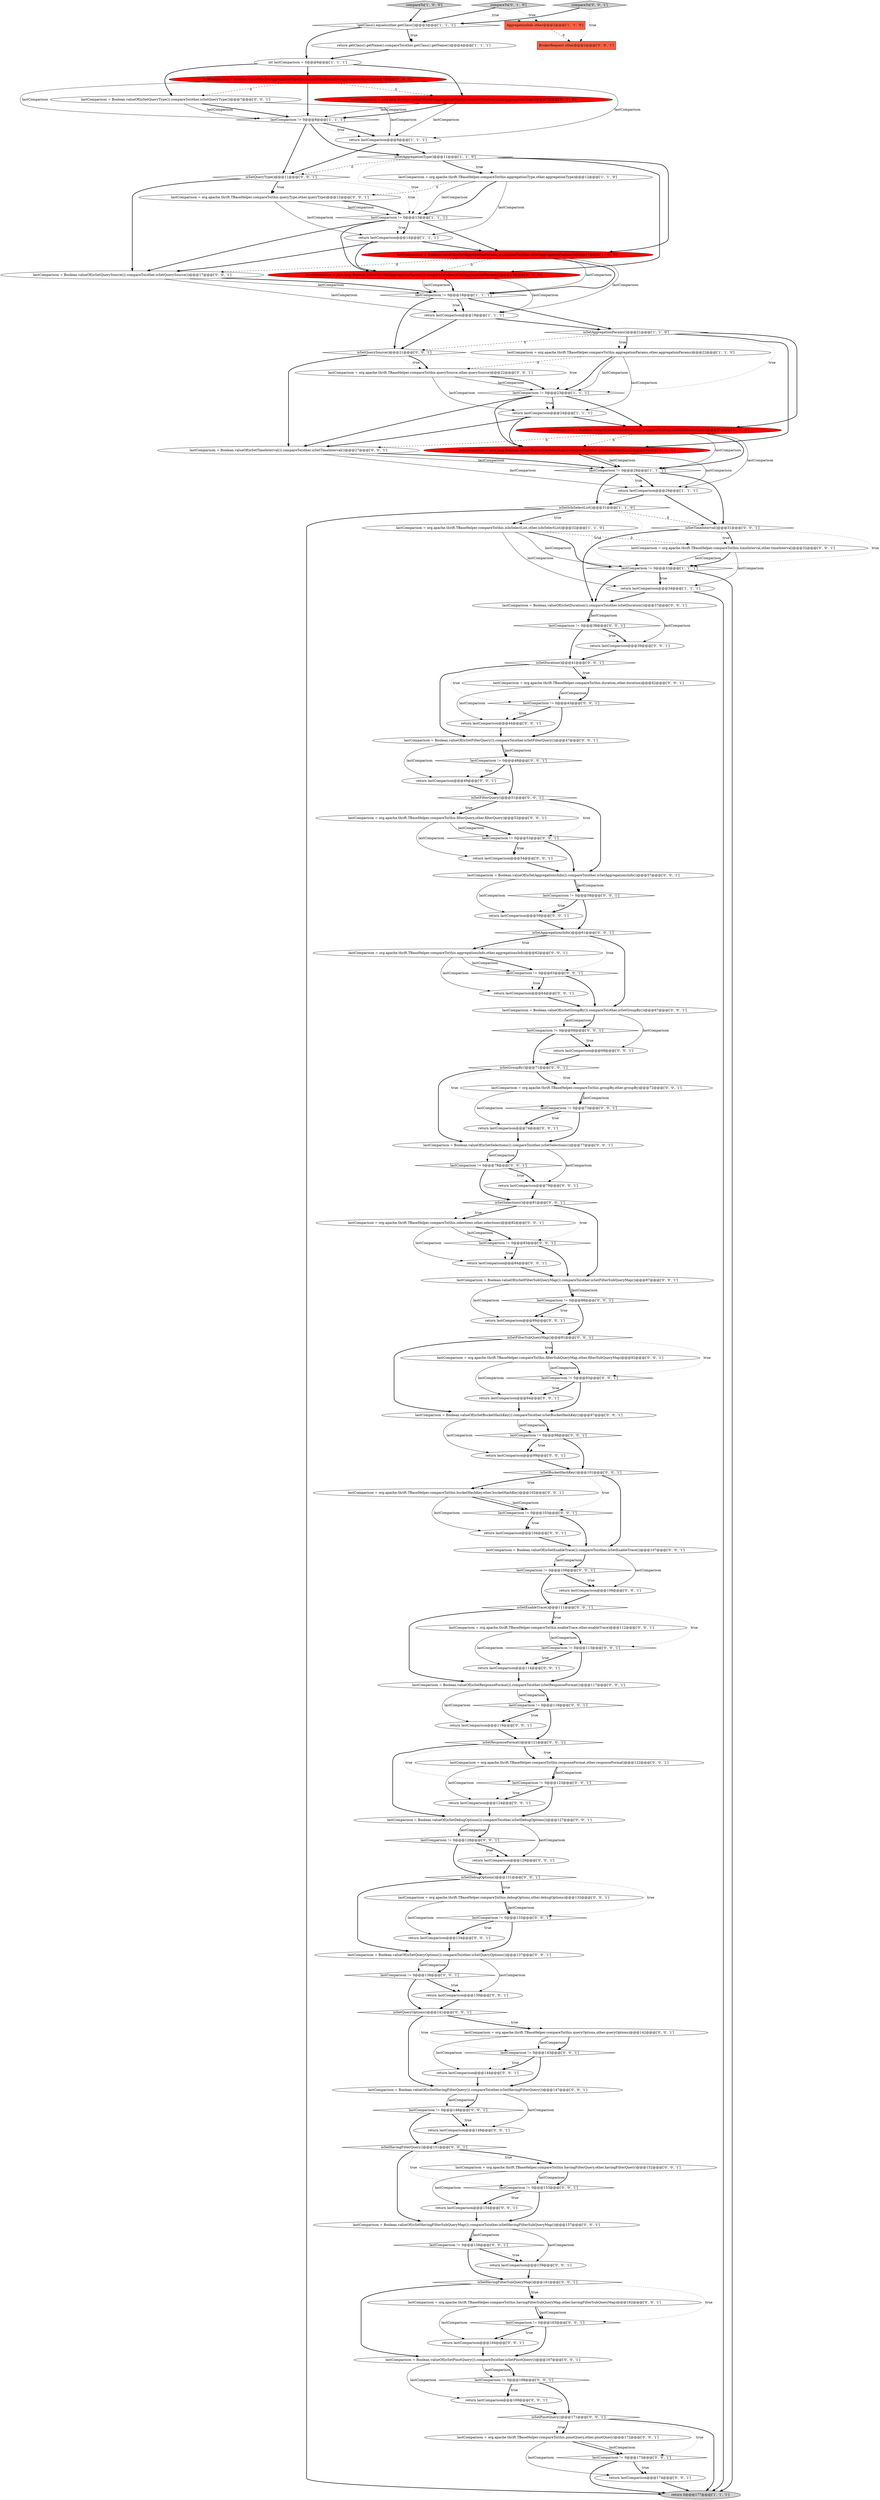 digraph {
70 [style = filled, label = "return lastComparison@@@44@@@['0', '0', '1']", fillcolor = white, shape = ellipse image = "AAA0AAABBB3BBB"];
124 [style = filled, label = "lastComparison = Boolean.valueOf(isSetDuration()).compareTo(other.isSetDuration())@@@37@@@['0', '0', '1']", fillcolor = white, shape = ellipse image = "AAA0AAABBB3BBB"];
107 [style = filled, label = "lastComparison = Boolean.valueOf(isSetAggregationsInfo()).compareTo(other.isSetAggregationsInfo())@@@57@@@['0', '0', '1']", fillcolor = white, shape = ellipse image = "AAA0AAABBB3BBB"];
113 [style = filled, label = "lastComparison != 0@@@43@@@['0', '0', '1']", fillcolor = white, shape = diamond image = "AAA0AAABBB3BBB"];
32 [style = filled, label = "lastComparison = Boolean.valueOf(isSetEnableTrace()).compareTo(other.isSetEnableTrace())@@@107@@@['0', '0', '1']", fillcolor = white, shape = ellipse image = "AAA0AAABBB3BBB"];
138 [style = filled, label = "lastComparison != 0@@@73@@@['0', '0', '1']", fillcolor = white, shape = diamond image = "AAA0AAABBB3BBB"];
12 [style = filled, label = "lastComparison != 0@@@28@@@['1', '1', '1']", fillcolor = white, shape = diamond image = "AAA0AAABBB1BBB"];
15 [style = filled, label = "isSetIsInSelectList()@@@31@@@['1', '1', '0']", fillcolor = white, shape = diamond image = "AAA0AAABBB1BBB"];
67 [style = filled, label = "lastComparison != 0@@@123@@@['0', '0', '1']", fillcolor = white, shape = diamond image = "AAA0AAABBB3BBB"];
105 [style = filled, label = "lastComparison = org.apache.thrift.TBaseHelper.compareTo(this.filterQuery,other.filterQuery)@@@52@@@['0', '0', '1']", fillcolor = white, shape = ellipse image = "AAA0AAABBB3BBB"];
58 [style = filled, label = "return lastComparison@@@114@@@['0', '0', '1']", fillcolor = white, shape = ellipse image = "AAA0AAABBB3BBB"];
100 [style = filled, label = "lastComparison != 0@@@118@@@['0', '0', '1']", fillcolor = white, shape = diamond image = "AAA0AAABBB3BBB"];
37 [style = filled, label = "lastComparison != 0@@@58@@@['0', '0', '1']", fillcolor = white, shape = diamond image = "AAA0AAABBB3BBB"];
115 [style = filled, label = "lastComparison = Boolean.valueOf(isSetHavingFilterQuery()).compareTo(other.isSetHavingFilterQuery())@@@147@@@['0', '0', '1']", fillcolor = white, shape = ellipse image = "AAA0AAABBB3BBB"];
130 [style = filled, label = "lastComparison = Boolean.valueOf(isSetQueryOptions()).compareTo(other.isSetQueryOptions())@@@137@@@['0', '0', '1']", fillcolor = white, shape = ellipse image = "AAA0AAABBB3BBB"];
11 [style = filled, label = "isSetAggregationType()@@@11@@@['1', '1', '0']", fillcolor = white, shape = diamond image = "AAA0AAABBB1BBB"];
35 [style = filled, label = "lastComparison = org.apache.thrift.TBaseHelper.compareTo(this.enableTrace,other.enableTrace)@@@112@@@['0', '0', '1']", fillcolor = white, shape = ellipse image = "AAA0AAABBB3BBB"];
99 [style = filled, label = "lastComparison = Boolean.valueOf(isSetQuerySource()).compareTo(other.isSetQuerySource())@@@17@@@['0', '0', '1']", fillcolor = white, shape = ellipse image = "AAA0AAABBB3BBB"];
27 [style = filled, label = "lastComparison = java.lang.Boolean.valueOf(isSetAggregationParams()).compareTo(other.isSetAggregationParams())@@@17@@@['0', '1', '0']", fillcolor = red, shape = ellipse image = "AAA1AAABBB2BBB"];
73 [style = filled, label = "lastComparison = org.apache.thrift.TBaseHelper.compareTo(this.debugOptions,other.debugOptions)@@@132@@@['0', '0', '1']", fillcolor = white, shape = ellipse image = "AAA0AAABBB3BBB"];
77 [style = filled, label = "lastComparison = org.apache.thrift.TBaseHelper.compareTo(this.querySource,other.querySource)@@@22@@@['0', '0', '1']", fillcolor = white, shape = ellipse image = "AAA0AAABBB3BBB"];
103 [style = filled, label = "compareTo['0', '0', '1']", fillcolor = lightgray, shape = diamond image = "AAA0AAABBB3BBB"];
101 [style = filled, label = "lastComparison = Boolean.valueOf(isSetBucketHashKey()).compareTo(other.isSetBucketHashKey())@@@97@@@['0', '0', '1']", fillcolor = white, shape = ellipse image = "AAA0AAABBB3BBB"];
127 [style = filled, label = "isSetFilterQuery()@@@51@@@['0', '0', '1']", fillcolor = white, shape = diamond image = "AAA0AAABBB3BBB"];
84 [style = filled, label = "lastComparison = Boolean.valueOf(isSetDebugOptions()).compareTo(other.isSetDebugOptions())@@@127@@@['0', '0', '1']", fillcolor = white, shape = ellipse image = "AAA0AAABBB3BBB"];
132 [style = filled, label = "lastComparison = org.apache.thrift.TBaseHelper.compareTo(this.filterSubQueryMap,other.filterSubQueryMap)@@@92@@@['0', '0', '1']", fillcolor = white, shape = ellipse image = "AAA0AAABBB3BBB"];
91 [style = filled, label = "return lastComparison@@@139@@@['0', '0', '1']", fillcolor = white, shape = ellipse image = "AAA0AAABBB3BBB"];
121 [style = filled, label = "lastComparison != 0@@@138@@@['0', '0', '1']", fillcolor = white, shape = diamond image = "AAA0AAABBB3BBB"];
3 [style = filled, label = "lastComparison != 0@@@13@@@['1', '1', '1']", fillcolor = white, shape = diamond image = "AAA0AAABBB1BBB"];
17 [style = filled, label = "return 0@@@177@@@['1', '1', '1']", fillcolor = lightgray, shape = ellipse image = "AAA0AAABBB1BBB"];
51 [style = filled, label = "lastComparison != 0@@@88@@@['0', '0', '1']", fillcolor = white, shape = diamond image = "AAA0AAABBB3BBB"];
111 [style = filled, label = "lastComparison = Boolean.valueOf(isSetFilterSubQueryMap()).compareTo(other.isSetFilterSubQueryMap())@@@87@@@['0', '0', '1']", fillcolor = white, shape = ellipse image = "AAA0AAABBB3BBB"];
135 [style = filled, label = "return lastComparison@@@149@@@['0', '0', '1']", fillcolor = white, shape = ellipse image = "AAA0AAABBB3BBB"];
102 [style = filled, label = "return lastComparison@@@159@@@['0', '0', '1']", fillcolor = white, shape = ellipse image = "AAA0AAABBB3BBB"];
120 [style = filled, label = "return lastComparison@@@59@@@['0', '0', '1']", fillcolor = white, shape = ellipse image = "AAA0AAABBB3BBB"];
49 [style = filled, label = "lastComparison = Boolean.valueOf(isSetFilterQuery()).compareTo(other.isSetFilterQuery())@@@47@@@['0', '0', '1']", fillcolor = white, shape = ellipse image = "AAA0AAABBB3BBB"];
66 [style = filled, label = "return lastComparison@@@69@@@['0', '0', '1']", fillcolor = white, shape = ellipse image = "AAA0AAABBB3BBB"];
97 [style = filled, label = "lastComparison = org.apache.thrift.TBaseHelper.compareTo(this.queryType,other.queryType)@@@12@@@['0', '0', '1']", fillcolor = white, shape = ellipse image = "AAA0AAABBB3BBB"];
131 [style = filled, label = "lastComparison = Boolean.valueOf(isSetHavingFilterSubQueryMap()).compareTo(other.isSetHavingFilterSubQueryMap())@@@157@@@['0', '0', '1']", fillcolor = white, shape = ellipse image = "AAA0AAABBB3BBB"];
94 [style = filled, label = "lastComparison = Boolean.valueOf(isSetPinotQuery()).compareTo(other.isSetPinotQuery())@@@167@@@['0', '0', '1']", fillcolor = white, shape = ellipse image = "AAA0AAABBB3BBB"];
125 [style = filled, label = "lastComparison != 0@@@143@@@['0', '0', '1']", fillcolor = white, shape = diamond image = "AAA0AAABBB3BBB"];
69 [style = filled, label = "isSetDuration()@@@41@@@['0', '0', '1']", fillcolor = white, shape = diamond image = "AAA0AAABBB3BBB"];
6 [style = filled, label = "!getClass().equals(other.getClass())@@@3@@@['1', '1', '1']", fillcolor = white, shape = diamond image = "AAA0AAABBB1BBB"];
75 [style = filled, label = "isSetQueryOptions()@@@141@@@['0', '0', '1']", fillcolor = white, shape = diamond image = "AAA0AAABBB3BBB"];
7 [style = filled, label = "return getClass().getName().compareTo(other.getClass().getName())@@@4@@@['1', '1', '1']", fillcolor = white, shape = ellipse image = "AAA0AAABBB1BBB"];
110 [style = filled, label = "lastComparison = Boolean.valueOf(isSetSelections()).compareTo(other.isSetSelections())@@@77@@@['0', '0', '1']", fillcolor = white, shape = ellipse image = "AAA0AAABBB3BBB"];
40 [style = filled, label = "return lastComparison@@@134@@@['0', '0', '1']", fillcolor = white, shape = ellipse image = "AAA0AAABBB3BBB"];
133 [style = filled, label = "BrokerRequest other@@@2@@@['0', '0', '1']", fillcolor = tomato, shape = box image = "AAA0AAABBB3BBB"];
39 [style = filled, label = "return lastComparison@@@124@@@['0', '0', '1']", fillcolor = white, shape = ellipse image = "AAA0AAABBB3BBB"];
56 [style = filled, label = "lastComparison != 0@@@173@@@['0', '0', '1']", fillcolor = white, shape = diamond image = "AAA0AAABBB3BBB"];
57 [style = filled, label = "isSetQueryType()@@@11@@@['0', '0', '1']", fillcolor = white, shape = diamond image = "AAA0AAABBB3BBB"];
95 [style = filled, label = "lastComparison != 0@@@158@@@['0', '0', '1']", fillcolor = white, shape = diamond image = "AAA0AAABBB3BBB"];
59 [style = filled, label = "isSetSelections()@@@81@@@['0', '0', '1']", fillcolor = white, shape = diamond image = "AAA0AAABBB3BBB"];
83 [style = filled, label = "lastComparison != 0@@@133@@@['0', '0', '1']", fillcolor = white, shape = diamond image = "AAA0AAABBB3BBB"];
93 [style = filled, label = "lastComparison != 0@@@153@@@['0', '0', '1']", fillcolor = white, shape = diamond image = "AAA0AAABBB3BBB"];
129 [style = filled, label = "isSetBucketHashKey()@@@101@@@['0', '0', '1']", fillcolor = white, shape = diamond image = "AAA0AAABBB3BBB"];
128 [style = filled, label = "lastComparison != 0@@@98@@@['0', '0', '1']", fillcolor = white, shape = diamond image = "AAA0AAABBB3BBB"];
30 [style = filled, label = "lastComparison = java.lang.Boolean.valueOf(isSetAggregationType()).compareTo(other.isSetAggregationType())@@@7@@@['0', '1', '0']", fillcolor = red, shape = ellipse image = "AAA1AAABBB2BBB"];
29 [style = filled, label = "compareTo['0', '1', '0']", fillcolor = lightgray, shape = diamond image = "AAA0AAABBB2BBB"];
96 [style = filled, label = "isSetHavingFilterQuery()@@@151@@@['0', '0', '1']", fillcolor = white, shape = diamond image = "AAA0AAABBB3BBB"];
1 [style = filled, label = "isSetAggregationParams()@@@21@@@['1', '1', '0']", fillcolor = white, shape = diamond image = "AAA0AAABBB1BBB"];
19 [style = filled, label = "lastComparison = Boolean.valueOf(isSetAggregationType()).compareTo(other.isSetAggregationType())@@@7@@@['1', '0', '0']", fillcolor = red, shape = ellipse image = "AAA1AAABBB1BBB"];
76 [style = filled, label = "lastComparison != 0@@@168@@@['0', '0', '1']", fillcolor = white, shape = diamond image = "AAA0AAABBB3BBB"];
122 [style = filled, label = "isSetAggregationsInfo()@@@61@@@['0', '0', '1']", fillcolor = white, shape = diamond image = "AAA0AAABBB3BBB"];
90 [style = filled, label = "return lastComparison@@@169@@@['0', '0', '1']", fillcolor = white, shape = ellipse image = "AAA0AAABBB3BBB"];
92 [style = filled, label = "return lastComparison@@@119@@@['0', '0', '1']", fillcolor = white, shape = ellipse image = "AAA0AAABBB3BBB"];
80 [style = filled, label = "return lastComparison@@@109@@@['0', '0', '1']", fillcolor = white, shape = ellipse image = "AAA0AAABBB3BBB"];
68 [style = filled, label = "lastComparison = Boolean.valueOf(isSetGroupBy()).compareTo(other.isSetGroupBy())@@@67@@@['0', '0', '1']", fillcolor = white, shape = ellipse image = "AAA0AAABBB3BBB"];
78 [style = filled, label = "lastComparison = org.apache.thrift.TBaseHelper.compareTo(this.pinotQuery,other.pinotQuery)@@@172@@@['0', '0', '1']", fillcolor = white, shape = ellipse image = "AAA0AAABBB3BBB"];
134 [style = filled, label = "lastComparison = Boolean.valueOf(isSetQueryType()).compareTo(other.isSetQueryType())@@@7@@@['0', '0', '1']", fillcolor = white, shape = ellipse image = "AAA0AAABBB3BBB"];
36 [style = filled, label = "lastComparison != 0@@@48@@@['0', '0', '1']", fillcolor = white, shape = diamond image = "AAA0AAABBB3BBB"];
137 [style = filled, label = "return lastComparison@@@39@@@['0', '0', '1']", fillcolor = white, shape = ellipse image = "AAA0AAABBB3BBB"];
13 [style = filled, label = "return lastComparison@@@9@@@['1', '1', '1']", fillcolor = white, shape = ellipse image = "AAA0AAABBB1BBB"];
0 [style = filled, label = "lastComparison != 0@@@18@@@['1', '1', '1']", fillcolor = white, shape = diamond image = "AAA0AAABBB1BBB"];
24 [style = filled, label = "AggregationInfo other@@@2@@@['1', '1', '0']", fillcolor = tomato, shape = box image = "AAA0AAABBB1BBB"];
52 [style = filled, label = "lastComparison = org.apache.thrift.TBaseHelper.compareTo(this.duration,other.duration)@@@42@@@['0', '0', '1']", fillcolor = white, shape = ellipse image = "AAA0AAABBB3BBB"];
87 [style = filled, label = "return lastComparison@@@154@@@['0', '0', '1']", fillcolor = white, shape = ellipse image = "AAA0AAABBB3BBB"];
116 [style = filled, label = "lastComparison = org.apache.thrift.TBaseHelper.compareTo(this.timeInterval,other.timeInterval)@@@32@@@['0', '0', '1']", fillcolor = white, shape = ellipse image = "AAA0AAABBB3BBB"];
41 [style = filled, label = "return lastComparison@@@84@@@['0', '0', '1']", fillcolor = white, shape = ellipse image = "AAA0AAABBB3BBB"];
79 [style = filled, label = "return lastComparison@@@64@@@['0', '0', '1']", fillcolor = white, shape = ellipse image = "AAA0AAABBB3BBB"];
18 [style = filled, label = "lastComparison != 0@@@8@@@['1', '1', '1']", fillcolor = white, shape = diamond image = "AAA0AAABBB1BBB"];
50 [style = filled, label = "lastComparison = org.apache.thrift.TBaseHelper.compareTo(this.aggregationsInfo,other.aggregationsInfo)@@@62@@@['0', '0', '1']", fillcolor = white, shape = ellipse image = "AAA0AAABBB3BBB"];
16 [style = filled, label = "lastComparison = org.apache.thrift.TBaseHelper.compareTo(this.isInSelectList,other.isInSelectList)@@@32@@@['1', '1', '0']", fillcolor = white, shape = ellipse image = "AAA0AAABBB1BBB"];
53 [style = filled, label = "lastComparison != 0@@@148@@@['0', '0', '1']", fillcolor = white, shape = diamond image = "AAA0AAABBB3BBB"];
54 [style = filled, label = "return lastComparison@@@144@@@['0', '0', '1']", fillcolor = white, shape = ellipse image = "AAA0AAABBB3BBB"];
44 [style = filled, label = "return lastComparison@@@104@@@['0', '0', '1']", fillcolor = white, shape = ellipse image = "AAA0AAABBB3BBB"];
117 [style = filled, label = "return lastComparison@@@79@@@['0', '0', '1']", fillcolor = white, shape = ellipse image = "AAA0AAABBB3BBB"];
47 [style = filled, label = "lastComparison != 0@@@63@@@['0', '0', '1']", fillcolor = white, shape = diamond image = "AAA0AAABBB3BBB"];
82 [style = filled, label = "isSetEnableTrace()@@@111@@@['0', '0', '1']", fillcolor = white, shape = diamond image = "AAA0AAABBB3BBB"];
8 [style = filled, label = "return lastComparison@@@34@@@['1', '1', '1']", fillcolor = white, shape = ellipse image = "AAA0AAABBB1BBB"];
126 [style = filled, label = "isSetDebugOptions()@@@131@@@['0', '0', '1']", fillcolor = white, shape = diamond image = "AAA0AAABBB3BBB"];
65 [style = filled, label = "return lastComparison@@@49@@@['0', '0', '1']", fillcolor = white, shape = ellipse image = "AAA0AAABBB3BBB"];
38 [style = filled, label = "lastComparison != 0@@@83@@@['0', '0', '1']", fillcolor = white, shape = diamond image = "AAA0AAABBB3BBB"];
106 [style = filled, label = "return lastComparison@@@89@@@['0', '0', '1']", fillcolor = white, shape = ellipse image = "AAA0AAABBB3BBB"];
9 [style = filled, label = "return lastComparison@@@19@@@['1', '1', '1']", fillcolor = white, shape = ellipse image = "AAA0AAABBB1BBB"];
114 [style = filled, label = "return lastComparison@@@129@@@['0', '0', '1']", fillcolor = white, shape = ellipse image = "AAA0AAABBB3BBB"];
48 [style = filled, label = "lastComparison = org.apache.thrift.TBaseHelper.compareTo(this.selections,other.selections)@@@82@@@['0', '0', '1']", fillcolor = white, shape = ellipse image = "AAA0AAABBB3BBB"];
43 [style = filled, label = "return lastComparison@@@74@@@['0', '0', '1']", fillcolor = white, shape = ellipse image = "AAA0AAABBB3BBB"];
31 [style = filled, label = "lastComparison != 0@@@93@@@['0', '0', '1']", fillcolor = white, shape = diamond image = "AAA0AAABBB3BBB"];
46 [style = filled, label = "lastComparison != 0@@@78@@@['0', '0', '1']", fillcolor = white, shape = diamond image = "AAA0AAABBB3BBB"];
63 [style = filled, label = "isSetResponseFormat()@@@121@@@['0', '0', '1']", fillcolor = white, shape = diamond image = "AAA0AAABBB3BBB"];
42 [style = filled, label = "isSetTimeInterval()@@@31@@@['0', '0', '1']", fillcolor = white, shape = diamond image = "AAA0AAABBB3BBB"];
71 [style = filled, label = "lastComparison = Boolean.valueOf(isSetTimeInterval()).compareTo(other.isSetTimeInterval())@@@27@@@['0', '0', '1']", fillcolor = white, shape = ellipse image = "AAA0AAABBB3BBB"];
55 [style = filled, label = "return lastComparison@@@164@@@['0', '0', '1']", fillcolor = white, shape = ellipse image = "AAA0AAABBB3BBB"];
64 [style = filled, label = "isSetHavingFilterSubQueryMap()@@@161@@@['0', '0', '1']", fillcolor = white, shape = diamond image = "AAA0AAABBB3BBB"];
85 [style = filled, label = "return lastComparison@@@174@@@['0', '0', '1']", fillcolor = white, shape = ellipse image = "AAA0AAABBB3BBB"];
34 [style = filled, label = "lastComparison = org.apache.thrift.TBaseHelper.compareTo(this.havingFilterSubQueryMap,other.havingFilterSubQueryMap)@@@162@@@['0', '0', '1']", fillcolor = white, shape = ellipse image = "AAA0AAABBB3BBB"];
28 [style = filled, label = "lastComparison = java.lang.Boolean.valueOf(isSetIsInSelectList()).compareTo(other.isSetIsInSelectList())@@@27@@@['0', '1', '0']", fillcolor = red, shape = ellipse image = "AAA1AAABBB2BBB"];
62 [style = filled, label = "return lastComparison@@@54@@@['0', '0', '1']", fillcolor = white, shape = ellipse image = "AAA0AAABBB3BBB"];
22 [style = filled, label = "return lastComparison@@@29@@@['1', '1', '1']", fillcolor = white, shape = ellipse image = "AAA0AAABBB1BBB"];
2 [style = filled, label = "lastComparison != 0@@@23@@@['1', '1', '1']", fillcolor = white, shape = diamond image = "AAA0AAABBB1BBB"];
108 [style = filled, label = "isSetFilterSubQueryMap()@@@91@@@['0', '0', '1']", fillcolor = white, shape = diamond image = "AAA0AAABBB3BBB"];
33 [style = filled, label = "lastComparison != 0@@@38@@@['0', '0', '1']", fillcolor = white, shape = diamond image = "AAA0AAABBB3BBB"];
89 [style = filled, label = "lastComparison = Boolean.valueOf(isSetResponseFormat()).compareTo(other.isSetResponseFormat())@@@117@@@['0', '0', '1']", fillcolor = white, shape = ellipse image = "AAA0AAABBB3BBB"];
118 [style = filled, label = "return lastComparison@@@99@@@['0', '0', '1']", fillcolor = white, shape = ellipse image = "AAA0AAABBB3BBB"];
123 [style = filled, label = "lastComparison != 0@@@68@@@['0', '0', '1']", fillcolor = white, shape = diamond image = "AAA0AAABBB3BBB"];
86 [style = filled, label = "lastComparison != 0@@@53@@@['0', '0', '1']", fillcolor = white, shape = diamond image = "AAA0AAABBB3BBB"];
104 [style = filled, label = "isSetQuerySource()@@@21@@@['0', '0', '1']", fillcolor = white, shape = diamond image = "AAA0AAABBB3BBB"];
72 [style = filled, label = "lastComparison != 0@@@163@@@['0', '0', '1']", fillcolor = white, shape = diamond image = "AAA0AAABBB3BBB"];
112 [style = filled, label = "lastComparison != 0@@@103@@@['0', '0', '1']", fillcolor = white, shape = diamond image = "AAA0AAABBB3BBB"];
139 [style = filled, label = "lastComparison != 0@@@113@@@['0', '0', '1']", fillcolor = white, shape = diamond image = "AAA0AAABBB3BBB"];
23 [style = filled, label = "int lastComparison = 0@@@6@@@['1', '1', '1']", fillcolor = white, shape = ellipse image = "AAA0AAABBB1BBB"];
136 [style = filled, label = "lastComparison = org.apache.thrift.TBaseHelper.compareTo(this.bucketHashKey,other.bucketHashKey)@@@102@@@['0', '0', '1']", fillcolor = white, shape = ellipse image = "AAA0AAABBB3BBB"];
61 [style = filled, label = "lastComparison != 0@@@128@@@['0', '0', '1']", fillcolor = white, shape = diamond image = "AAA0AAABBB3BBB"];
5 [style = filled, label = "lastComparison = Boolean.valueOf(isSetAggregationParams()).compareTo(other.isSetAggregationParams())@@@17@@@['1', '0', '0']", fillcolor = red, shape = ellipse image = "AAA1AAABBB1BBB"];
119 [style = filled, label = "lastComparison = org.apache.thrift.TBaseHelper.compareTo(this.queryOptions,other.queryOptions)@@@142@@@['0', '0', '1']", fillcolor = white, shape = ellipse image = "AAA0AAABBB3BBB"];
10 [style = filled, label = "lastComparison = Boolean.valueOf(isSetIsInSelectList()).compareTo(other.isSetIsInSelectList())@@@27@@@['1', '0', '0']", fillcolor = red, shape = ellipse image = "AAA1AAABBB1BBB"];
81 [style = filled, label = "isSetGroupBy()@@@71@@@['0', '0', '1']", fillcolor = white, shape = diamond image = "AAA0AAABBB3BBB"];
109 [style = filled, label = "lastComparison != 0@@@108@@@['0', '0', '1']", fillcolor = white, shape = diamond image = "AAA0AAABBB3BBB"];
4 [style = filled, label = "compareTo['1', '0', '0']", fillcolor = lightgray, shape = diamond image = "AAA0AAABBB1BBB"];
25 [style = filled, label = "lastComparison != 0@@@33@@@['1', '1', '1']", fillcolor = white, shape = diamond image = "AAA0AAABBB1BBB"];
20 [style = filled, label = "return lastComparison@@@24@@@['1', '1', '1']", fillcolor = white, shape = ellipse image = "AAA0AAABBB1BBB"];
98 [style = filled, label = "return lastComparison@@@94@@@['0', '0', '1']", fillcolor = white, shape = ellipse image = "AAA0AAABBB3BBB"];
88 [style = filled, label = "isSetPinotQuery()@@@171@@@['0', '0', '1']", fillcolor = white, shape = diamond image = "AAA0AAABBB3BBB"];
74 [style = filled, label = "lastComparison = org.apache.thrift.TBaseHelper.compareTo(this.responseFormat,other.responseFormat)@@@122@@@['0', '0', '1']", fillcolor = white, shape = ellipse image = "AAA0AAABBB3BBB"];
26 [style = filled, label = "return lastComparison@@@14@@@['1', '1', '1']", fillcolor = white, shape = ellipse image = "AAA0AAABBB1BBB"];
14 [style = filled, label = "lastComparison = org.apache.thrift.TBaseHelper.compareTo(this.aggregationParams,other.aggregationParams)@@@22@@@['1', '1', '0']", fillcolor = white, shape = ellipse image = "AAA0AAABBB1BBB"];
21 [style = filled, label = "lastComparison = org.apache.thrift.TBaseHelper.compareTo(this.aggregationType,other.aggregationType)@@@12@@@['1', '1', '0']", fillcolor = white, shape = ellipse image = "AAA0AAABBB1BBB"];
45 [style = filled, label = "lastComparison = org.apache.thrift.TBaseHelper.compareTo(this.havingFilterQuery,other.havingFilterQuery)@@@152@@@['0', '0', '1']", fillcolor = white, shape = ellipse image = "AAA0AAABBB3BBB"];
60 [style = filled, label = "lastComparison = org.apache.thrift.TBaseHelper.compareTo(this.groupBy,other.groupBy)@@@72@@@['0', '0', '1']", fillcolor = white, shape = ellipse image = "AAA0AAABBB3BBB"];
14->2 [style = solid, label="lastComparison"];
45->93 [style = solid, label="lastComparison"];
27->0 [style = solid, label="lastComparison"];
19->18 [style = solid, label="lastComparison"];
51->108 [style = bold, label=""];
21->97 [style = dashed, label="0"];
138->43 [style = bold, label=""];
36->65 [style = dotted, label="true"];
105->62 [style = solid, label="lastComparison"];
100->92 [style = bold, label=""];
123->66 [style = bold, label=""];
37->120 [style = dotted, label="true"];
119->54 [style = solid, label="lastComparison"];
15->17 [style = bold, label=""];
80->82 [style = bold, label=""];
84->114 [style = solid, label="lastComparison"];
131->95 [style = bold, label=""];
19->30 [style = dashed, label="0"];
2->28 [style = bold, label=""];
21->3 [style = bold, label=""];
2->20 [style = dotted, label="true"];
73->83 [style = solid, label="lastComparison"];
76->88 [style = bold, label=""];
27->0 [style = bold, label=""];
109->80 [style = bold, label=""];
18->11 [style = bold, label=""];
67->84 [style = bold, label=""];
15->16 [style = dotted, label="true"];
86->62 [style = dotted, label="true"];
34->55 [style = solid, label="lastComparison"];
5->9 [style = solid, label="lastComparison"];
98->101 [style = bold, label=""];
130->121 [style = solid, label="lastComparison"];
113->49 [style = bold, label=""];
16->25 [style = solid, label="lastComparison"];
52->113 [style = solid, label="lastComparison"];
67->39 [style = dotted, label="true"];
61->114 [style = dotted, label="true"];
94->76 [style = solid, label="lastComparison"];
59->48 [style = bold, label=""];
73->83 [style = bold, label=""];
101->128 [style = solid, label="lastComparison"];
62->107 [style = bold, label=""];
100->63 [style = bold, label=""];
81->110 [style = bold, label=""];
53->96 [style = bold, label=""];
75->119 [style = bold, label=""];
72->55 [style = bold, label=""];
84->61 [style = solid, label="lastComparison"];
104->2 [style = dotted, label="true"];
6->23 [style = bold, label=""];
11->21 [style = bold, label=""];
59->48 [style = dotted, label="true"];
71->12 [style = solid, label="lastComparison"];
2->10 [style = bold, label=""];
129->32 [style = bold, label=""];
121->91 [style = bold, label=""];
42->124 [style = bold, label=""];
53->135 [style = bold, label=""];
49->65 [style = solid, label="lastComparison"];
0->1 [style = bold, label=""];
23->19 [style = bold, label=""];
52->113 [style = bold, label=""];
33->69 [style = bold, label=""];
93->131 [style = bold, label=""];
14->2 [style = bold, label=""];
57->97 [style = bold, label=""];
15->25 [style = dotted, label="true"];
135->96 [style = bold, label=""];
11->57 [style = dashed, label="0"];
129->136 [style = dotted, label="true"];
121->91 [style = dotted, label="true"];
127->105 [style = bold, label=""];
20->28 [style = bold, label=""];
35->58 [style = solid, label="lastComparison"];
86->62 [style = bold, label=""];
81->60 [style = bold, label=""];
71->12 [style = bold, label=""];
93->87 [style = bold, label=""];
108->101 [style = bold, label=""];
21->26 [style = solid, label="lastComparison"];
113->70 [style = bold, label=""];
89->92 [style = solid, label="lastComparison"];
130->121 [style = bold, label=""];
126->83 [style = dotted, label="true"];
119->125 [style = solid, label="lastComparison"];
28->22 [style = solid, label="lastComparison"];
125->115 [style = bold, label=""];
104->77 [style = dotted, label="true"];
14->20 [style = solid, label="lastComparison"];
25->8 [style = bold, label=""];
127->107 [style = bold, label=""];
107->37 [style = bold, label=""];
78->56 [style = bold, label=""];
132->31 [style = solid, label="lastComparison"];
11->21 [style = dotted, label="true"];
123->66 [style = dotted, label="true"];
32->109 [style = solid, label="lastComparison"];
16->8 [style = solid, label="lastComparison"];
3->99 [style = bold, label=""];
38->111 [style = bold, label=""];
134->18 [style = bold, label=""];
90->88 [style = bold, label=""];
76->90 [style = bold, label=""];
115->135 [style = solid, label="lastComparison"];
9->104 [style = bold, label=""];
56->85 [style = bold, label=""];
126->73 [style = bold, label=""];
77->20 [style = solid, label="lastComparison"];
104->77 [style = bold, label=""];
38->41 [style = bold, label=""];
130->91 [style = solid, label="lastComparison"];
105->86 [style = bold, label=""];
94->90 [style = solid, label="lastComparison"];
111->106 [style = solid, label="lastComparison"];
3->27 [style = bold, label=""];
117->59 [style = bold, label=""];
39->84 [style = bold, label=""];
72->55 [style = dotted, label="true"];
87->131 [style = bold, label=""];
59->111 [style = bold, label=""];
120->122 [style = bold, label=""];
81->60 [style = dotted, label="true"];
64->34 [style = bold, label=""];
68->66 [style = solid, label="lastComparison"];
4->24 [style = dotted, label="true"];
91->75 [style = bold, label=""];
138->43 [style = dotted, label="true"];
49->36 [style = bold, label=""];
123->81 [style = bold, label=""];
129->112 [style = dotted, label="true"];
138->110 [style = bold, label=""];
124->137 [style = solid, label="lastComparison"];
88->56 [style = dotted, label="true"];
2->20 [style = bold, label=""];
37->122 [style = bold, label=""];
23->30 [style = bold, label=""];
1->104 [style = dashed, label="0"];
75->119 [style = dotted, label="true"];
5->99 [style = dashed, label="0"];
64->34 [style = dotted, label="true"];
8->17 [style = bold, label=""];
99->0 [style = solid, label="lastComparison"];
31->98 [style = dotted, label="true"];
119->125 [style = bold, label=""];
115->53 [style = solid, label="lastComparison"];
55->94 [style = bold, label=""];
44->32 [style = bold, label=""];
112->32 [style = bold, label=""];
9->1 [style = bold, label=""];
25->8 [style = dotted, label="true"];
83->40 [style = bold, label=""];
82->89 [style = bold, label=""];
50->79 [style = solid, label="lastComparison"];
48->38 [style = solid, label="lastComparison"];
115->53 [style = bold, label=""];
126->130 [style = bold, label=""];
51->106 [style = bold, label=""];
99->9 [style = solid, label="lastComparison"];
47->79 [style = bold, label=""];
63->74 [style = bold, label=""];
63->84 [style = bold, label=""];
11->5 [style = bold, label=""];
57->99 [style = bold, label=""];
42->116 [style = dotted, label="true"];
60->138 [style = bold, label=""];
113->70 [style = dotted, label="true"];
125->54 [style = dotted, label="true"];
66->81 [style = bold, label=""];
23->134 [style = bold, label=""];
76->90 [style = dotted, label="true"];
82->35 [style = bold, label=""];
29->24 [style = dotted, label="true"];
70->49 [style = bold, label=""];
63->67 [style = dotted, label="true"];
95->102 [style = bold, label=""];
0->9 [style = bold, label=""];
65->127 [style = bold, label=""];
54->115 [style = bold, label=""];
134->18 [style = solid, label="lastComparison"];
74->39 [style = solid, label="lastComparison"];
96->45 [style = dotted, label="true"];
26->5 [style = bold, label=""];
127->105 [style = dotted, label="true"];
12->15 [style = bold, label=""];
47->68 [style = bold, label=""];
1->14 [style = dotted, label="true"];
124->33 [style = bold, label=""];
31->101 [style = bold, label=""];
56->17 [style = bold, label=""];
73->40 [style = solid, label="lastComparison"];
50->47 [style = bold, label=""];
104->71 [style = bold, label=""];
1->14 [style = bold, label=""];
88->17 [style = bold, label=""];
69->52 [style = bold, label=""];
68->123 [style = solid, label="lastComparison"];
1->2 [style = dotted, label="true"];
96->45 [style = bold, label=""];
108->132 [style = dotted, label="true"];
83->130 [style = bold, label=""];
107->37 [style = solid, label="lastComparison"];
41->111 [style = bold, label=""];
94->76 [style = bold, label=""];
22->15 [style = bold, label=""];
109->82 [style = bold, label=""];
84->61 [style = bold, label=""];
38->41 [style = dotted, label="true"];
50->47 [style = solid, label="lastComparison"];
57->97 [style = dotted, label="true"];
19->13 [style = solid, label="lastComparison"];
10->28 [style = dashed, label="0"];
12->42 [style = bold, label=""];
19->134 [style = dashed, label="0"];
108->132 [style = bold, label=""];
32->109 [style = bold, label=""];
74->67 [style = bold, label=""];
77->2 [style = solid, label="lastComparison"];
29->6 [style = bold, label=""];
1->28 [style = bold, label=""];
3->5 [style = bold, label=""];
83->40 [style = dotted, label="true"];
110->46 [style = solid, label="lastComparison"];
124->33 [style = solid, label="lastComparison"];
33->137 [style = dotted, label="true"];
58->89 [style = bold, label=""];
89->100 [style = solid, label="lastComparison"];
112->44 [style = dotted, label="true"];
71->22 [style = solid, label="lastComparison"];
108->31 [style = dotted, label="true"];
25->124 [style = bold, label=""];
12->22 [style = bold, label=""];
46->59 [style = bold, label=""];
78->56 [style = solid, label="lastComparison"];
126->73 [style = dotted, label="true"];
61->114 [style = bold, label=""];
3->26 [style = dotted, label="true"];
131->102 [style = solid, label="lastComparison"];
13->57 [style = bold, label=""];
139->58 [style = dotted, label="true"];
12->22 [style = dotted, label="true"];
6->7 [style = dotted, label="true"];
101->118 [style = solid, label="lastComparison"];
131->95 [style = solid, label="lastComparison"];
110->117 [style = solid, label="lastComparison"];
52->70 [style = solid, label="lastComparison"];
114->126 [style = bold, label=""];
22->42 [style = bold, label=""];
51->106 [style = dotted, label="true"];
68->123 [style = bold, label=""];
88->78 [style = dotted, label="true"];
60->43 [style = solid, label="lastComparison"];
96->93 [style = dotted, label="true"];
111->51 [style = bold, label=""];
34->72 [style = solid, label="lastComparison"];
28->12 [style = bold, label=""];
107->120 [style = solid, label="lastComparison"];
93->87 [style = dotted, label="true"];
31->98 [style = bold, label=""];
122->68 [style = bold, label=""];
118->129 [style = bold, label=""];
122->50 [style = dotted, label="true"];
92->63 [style = bold, label=""];
46->117 [style = dotted, label="true"];
132->31 [style = bold, label=""];
27->9 [style = solid, label="lastComparison"];
97->3 [style = solid, label="lastComparison"];
103->6 [style = bold, label=""];
28->12 [style = solid, label="lastComparison"];
35->139 [style = bold, label=""];
36->127 [style = bold, label=""];
0->9 [style = dotted, label="true"];
42->116 [style = bold, label=""];
37->120 [style = bold, label=""];
56->85 [style = dotted, label="true"];
45->87 [style = solid, label="lastComparison"];
33->137 [style = bold, label=""];
137->69 [style = bold, label=""];
121->75 [style = bold, label=""];
16->25 [style = bold, label=""];
8->124 [style = bold, label=""];
69->113 [style = dotted, label="true"];
35->139 [style = solid, label="lastComparison"];
116->25 [style = solid, label="lastComparison"];
109->80 [style = dotted, label="true"];
30->18 [style = solid, label="lastComparison"];
20->10 [style = bold, label=""];
77->2 [style = bold, label=""];
89->100 [style = bold, label=""];
48->38 [style = bold, label=""];
26->99 [style = bold, label=""];
18->13 [style = bold, label=""];
0->104 [style = bold, label=""];
43->110 [style = bold, label=""];
42->25 [style = dotted, label="true"];
100->92 [style = dotted, label="true"];
36->65 [style = bold, label=""];
72->94 [style = bold, label=""];
128->118 [style = bold, label=""];
136->44 [style = solid, label="lastComparison"];
5->0 [style = solid, label="lastComparison"];
11->27 [style = bold, label=""];
110->46 [style = bold, label=""];
14->77 [style = dashed, label="0"];
67->39 [style = bold, label=""];
10->12 [style = solid, label="lastComparison"];
99->0 [style = bold, label=""];
106->108 [style = bold, label=""];
82->35 [style = dotted, label="true"];
30->18 [style = bold, label=""];
136->112 [style = bold, label=""];
34->72 [style = bold, label=""];
5->0 [style = bold, label=""];
10->12 [style = bold, label=""];
21->3 [style = solid, label="lastComparison"];
32->80 [style = solid, label="lastComparison"];
75->115 [style = bold, label=""];
112->44 [style = bold, label=""];
96->131 [style = bold, label=""];
122->50 [style = bold, label=""];
18->13 [style = dotted, label="true"];
86->107 [style = bold, label=""];
19->18 [style = bold, label=""];
129->136 [style = bold, label=""];
57->3 [style = dotted, label="true"];
103->133 [style = dotted, label="true"];
116->25 [style = bold, label=""];
24->133 [style = dashed, label="0"];
60->138 [style = solid, label="lastComparison"];
13->11 [style = bold, label=""];
26->27 [style = bold, label=""];
95->102 [style = dotted, label="true"];
5->27 [style = dashed, label="0"];
134->13 [style = solid, label="lastComparison"];
7->23 [style = bold, label=""];
10->71 [style = dashed, label="0"];
47->79 [style = dotted, label="true"];
116->8 [style = solid, label="lastComparison"];
6->7 [style = bold, label=""];
53->135 [style = dotted, label="true"];
122->47 [style = dotted, label="true"];
2->71 [style = bold, label=""];
97->26 [style = solid, label="lastComparison"];
102->64 [style = bold, label=""];
63->74 [style = dotted, label="true"];
3->26 [style = bold, label=""];
128->118 [style = dotted, label="true"];
64->94 [style = bold, label=""];
97->3 [style = bold, label=""];
81->138 [style = dotted, label="true"];
25->17 [style = bold, label=""];
30->13 [style = solid, label="lastComparison"];
16->116 [style = dashed, label="0"];
82->139 [style = dotted, label="true"];
61->126 [style = bold, label=""];
69->52 [style = dotted, label="true"];
132->98 [style = solid, label="lastComparison"];
139->58 [style = bold, label=""];
127->86 [style = dotted, label="true"];
59->38 [style = dotted, label="true"];
111->51 [style = solid, label="lastComparison"];
125->54 [style = bold, label=""];
18->57 [style = bold, label=""];
95->64 [style = bold, label=""];
75->125 [style = dotted, label="true"];
128->129 [style = bold, label=""];
79->68 [style = bold, label=""];
11->3 [style = dotted, label="true"];
69->49 [style = bold, label=""];
88->78 [style = bold, label=""];
40->130 [style = bold, label=""];
136->112 [style = solid, label="lastComparison"];
64->72 [style = dotted, label="true"];
4->6 [style = bold, label=""];
78->85 [style = solid, label="lastComparison"];
10->22 [style = solid, label="lastComparison"];
46->117 [style = bold, label=""];
15->16 [style = bold, label=""];
48->41 [style = solid, label="lastComparison"];
105->86 [style = solid, label="lastComparison"];
20->71 [style = bold, label=""];
15->42 [style = dashed, label="0"];
139->89 [style = bold, label=""];
101->128 [style = bold, label=""];
49->36 [style = solid, label="lastComparison"];
74->67 [style = solid, label="lastComparison"];
45->93 [style = bold, label=""];
1->10 [style = bold, label=""];
85->17 [style = bold, label=""];
}
